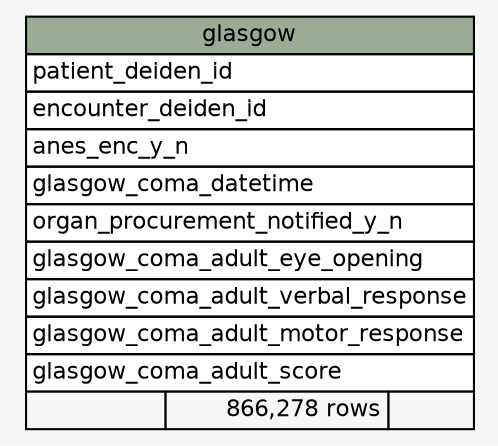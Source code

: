 // dot 2.38.0 on Linux 4.15.0-34-generic
// SchemaSpy rev 590
digraph "glasgow" {
  graph [
    rankdir="RL"
    bgcolor="#f7f7f7"
    nodesep="0.18"
    ranksep="0.46"
    fontname="Helvetica"
    fontsize="11"
  ];
  node [
    fontname="Helvetica"
    fontsize="11"
    shape="plaintext"
  ];
  edge [
    arrowsize="0.8"
  ];
  "glasgow" [
    label=<
    <TABLE BORDER="0" CELLBORDER="1" CELLSPACING="0" BGCOLOR="#ffffff">
      <TR><TD COLSPAN="3" BGCOLOR="#9bab96" ALIGN="CENTER">glasgow</TD></TR>
      <TR><TD PORT="patient_deiden_id" COLSPAN="3" ALIGN="LEFT">patient_deiden_id</TD></TR>
      <TR><TD PORT="encounter_deiden_id" COLSPAN="3" ALIGN="LEFT">encounter_deiden_id</TD></TR>
      <TR><TD PORT="anes_enc_y_n" COLSPAN="3" ALIGN="LEFT">anes_enc_y_n</TD></TR>
      <TR><TD PORT="glasgow_coma_datetime" COLSPAN="3" ALIGN="LEFT">glasgow_coma_datetime</TD></TR>
      <TR><TD PORT="organ_procurement_notified_y_n" COLSPAN="3" ALIGN="LEFT">organ_procurement_notified_y_n</TD></TR>
      <TR><TD PORT="glasgow_coma_adult_eye_opening" COLSPAN="3" ALIGN="LEFT">glasgow_coma_adult_eye_opening</TD></TR>
      <TR><TD PORT="glasgow_coma_adult_verbal_response" COLSPAN="3" ALIGN="LEFT">glasgow_coma_adult_verbal_response</TD></TR>
      <TR><TD PORT="glasgow_coma_adult_motor_response" COLSPAN="3" ALIGN="LEFT">glasgow_coma_adult_motor_response</TD></TR>
      <TR><TD PORT="glasgow_coma_adult_score" COLSPAN="3" ALIGN="LEFT">glasgow_coma_adult_score</TD></TR>
      <TR><TD ALIGN="LEFT" BGCOLOR="#f7f7f7">  </TD><TD ALIGN="RIGHT" BGCOLOR="#f7f7f7">866,278 rows</TD><TD ALIGN="RIGHT" BGCOLOR="#f7f7f7">  </TD></TR>
    </TABLE>>
    URL="tables/glasgow.html"
    tooltip="glasgow"
  ];
}
